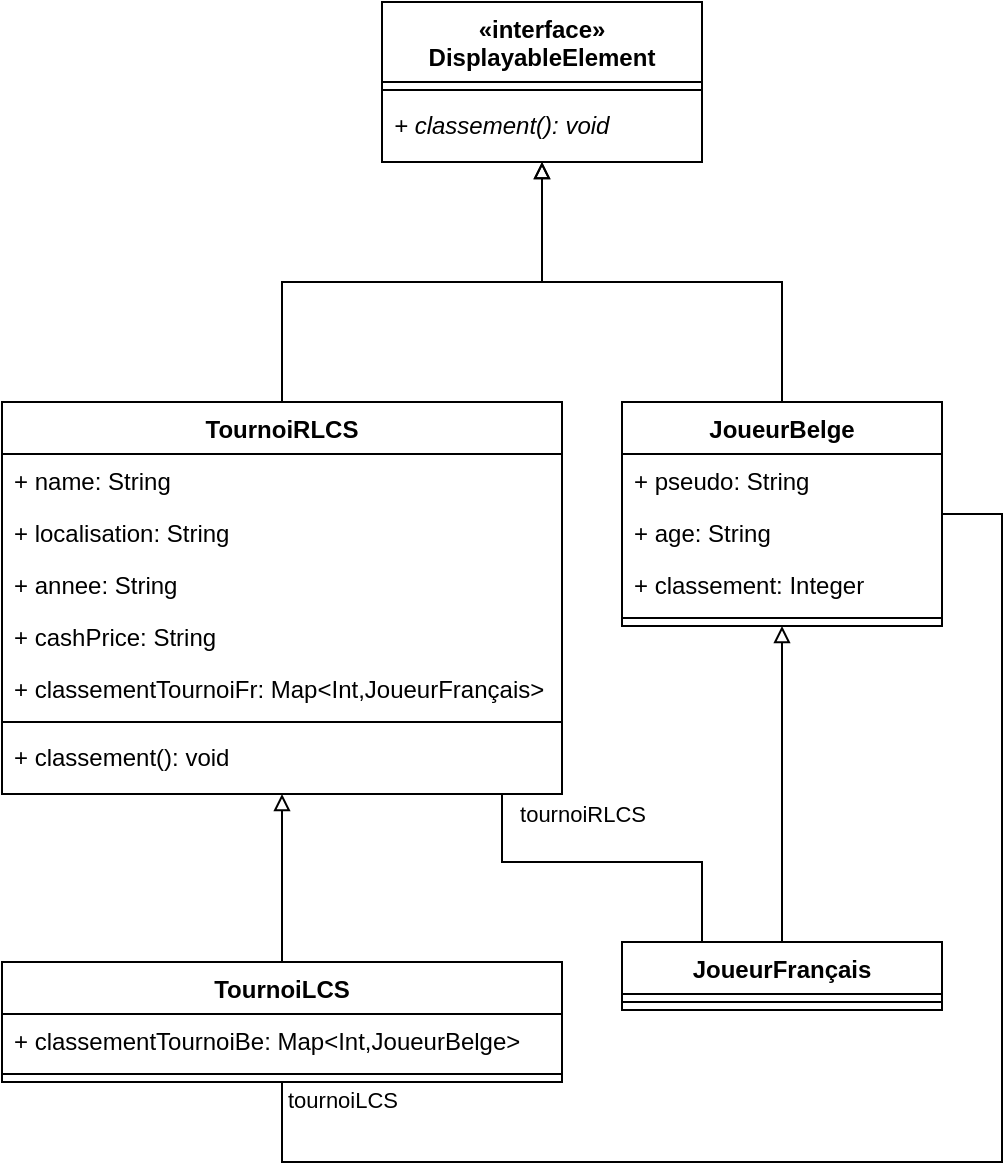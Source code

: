 <mxfile version="15.9.6"><diagram id="v9yNeOFNnCgVB3UhGItJ" name="Page-1"><mxGraphModel dx="1185" dy="620" grid="1" gridSize="10" guides="1" tooltips="1" connect="1" arrows="1" fold="1" page="1" pageScale="1" pageWidth="850" pageHeight="1100" math="0" shadow="0"><root><mxCell id="0"/><mxCell id="1" parent="0"/><mxCell id="_35dP6v2BCY_yb5gRJuz-6" value="«interface»&#10;DisplayableElement" style="swimlane;fontStyle=1;align=center;verticalAlign=top;childLayout=stackLayout;horizontal=1;startSize=40;horizontalStack=0;resizeParent=1;resizeParentMax=0;resizeLast=0;collapsible=1;marginBottom=0;" vertex="1" parent="1"><mxGeometry x="350" y="160" width="160" height="80" as="geometry"/></mxCell><mxCell id="_35dP6v2BCY_yb5gRJuz-8" value="" style="line;strokeWidth=1;fillColor=none;align=left;verticalAlign=middle;spacingTop=-1;spacingLeft=3;spacingRight=3;rotatable=0;labelPosition=right;points=[];portConstraint=eastwest;" vertex="1" parent="_35dP6v2BCY_yb5gRJuz-6"><mxGeometry y="40" width="160" height="8" as="geometry"/></mxCell><mxCell id="_35dP6v2BCY_yb5gRJuz-23" value="+ classement(): void" style="text;strokeColor=none;fillColor=none;align=left;verticalAlign=top;spacingLeft=4;spacingRight=4;overflow=hidden;rotatable=0;points=[[0,0.5],[1,0.5]];portConstraint=eastwest;fontStyle=2" vertex="1" parent="_35dP6v2BCY_yb5gRJuz-6"><mxGeometry y="48" width="160" height="32" as="geometry"/></mxCell><mxCell id="_35dP6v2BCY_yb5gRJuz-12" style="edgeStyle=orthogonalEdgeStyle;rounded=0;orthogonalLoop=1;jettySize=auto;html=1;endArrow=block;endFill=0;" edge="1" parent="1" source="_35dP6v2BCY_yb5gRJuz-10" target="_35dP6v2BCY_yb5gRJuz-6"><mxGeometry relative="1" as="geometry"/></mxCell><mxCell id="_35dP6v2BCY_yb5gRJuz-10" value="TournoiRLCS" style="swimlane;fontStyle=1;align=center;verticalAlign=top;childLayout=stackLayout;horizontal=1;startSize=26;horizontalStack=0;resizeParent=1;resizeParentMax=0;resizeLast=0;collapsible=1;marginBottom=0;" vertex="1" parent="1"><mxGeometry x="160" y="360" width="280" height="196" as="geometry"/></mxCell><mxCell id="_35dP6v2BCY_yb5gRJuz-24" value="+ name: String" style="text;strokeColor=none;fillColor=none;align=left;verticalAlign=top;spacingLeft=4;spacingRight=4;overflow=hidden;rotatable=0;points=[[0,0.5],[1,0.5]];portConstraint=eastwest;" vertex="1" parent="_35dP6v2BCY_yb5gRJuz-10"><mxGeometry y="26" width="280" height="26" as="geometry"/></mxCell><mxCell id="_35dP6v2BCY_yb5gRJuz-28" value="+ localisation: String" style="text;strokeColor=none;fillColor=none;align=left;verticalAlign=top;spacingLeft=4;spacingRight=4;overflow=hidden;rotatable=0;points=[[0,0.5],[1,0.5]];portConstraint=eastwest;" vertex="1" parent="_35dP6v2BCY_yb5gRJuz-10"><mxGeometry y="52" width="280" height="26" as="geometry"/></mxCell><mxCell id="_35dP6v2BCY_yb5gRJuz-30" value="+ annee: String" style="text;strokeColor=none;fillColor=none;align=left;verticalAlign=top;spacingLeft=4;spacingRight=4;overflow=hidden;rotatable=0;points=[[0,0.5],[1,0.5]];portConstraint=eastwest;" vertex="1" parent="_35dP6v2BCY_yb5gRJuz-10"><mxGeometry y="78" width="280" height="26" as="geometry"/></mxCell><mxCell id="_35dP6v2BCY_yb5gRJuz-32" value="+ cashPrice: String" style="text;strokeColor=none;fillColor=none;align=left;verticalAlign=top;spacingLeft=4;spacingRight=4;overflow=hidden;rotatable=0;points=[[0,0.5],[1,0.5]];portConstraint=eastwest;" vertex="1" parent="_35dP6v2BCY_yb5gRJuz-10"><mxGeometry y="104" width="280" height="26" as="geometry"/></mxCell><mxCell id="_35dP6v2BCY_yb5gRJuz-31" value="+ classementTournoiFr: Map&lt;Int,JoueurFrançais&gt;" style="text;strokeColor=none;fillColor=none;align=left;verticalAlign=top;spacingLeft=4;spacingRight=4;overflow=hidden;rotatable=0;points=[[0,0.5],[1,0.5]];portConstraint=eastwest;" vertex="1" parent="_35dP6v2BCY_yb5gRJuz-10"><mxGeometry y="130" width="280" height="26" as="geometry"/></mxCell><mxCell id="_35dP6v2BCY_yb5gRJuz-11" value="" style="line;strokeWidth=1;fillColor=none;align=left;verticalAlign=middle;spacingTop=-1;spacingLeft=3;spacingRight=3;rotatable=0;labelPosition=right;points=[];portConstraint=eastwest;" vertex="1" parent="_35dP6v2BCY_yb5gRJuz-10"><mxGeometry y="156" width="280" height="8" as="geometry"/></mxCell><mxCell id="_35dP6v2BCY_yb5gRJuz-37" value="+ classement(): void" style="text;strokeColor=none;fillColor=none;align=left;verticalAlign=top;spacingLeft=4;spacingRight=4;overflow=hidden;rotatable=0;points=[[0,0.5],[1,0.5]];portConstraint=eastwest;" vertex="1" parent="_35dP6v2BCY_yb5gRJuz-10"><mxGeometry y="164" width="280" height="32" as="geometry"/></mxCell><mxCell id="_35dP6v2BCY_yb5gRJuz-15" style="edgeStyle=orthogonalEdgeStyle;rounded=0;orthogonalLoop=1;jettySize=auto;html=1;endArrow=block;endFill=0;" edge="1" parent="1" source="_35dP6v2BCY_yb5gRJuz-13" target="_35dP6v2BCY_yb5gRJuz-6"><mxGeometry relative="1" as="geometry"/></mxCell><mxCell id="_35dP6v2BCY_yb5gRJuz-45" style="edgeStyle=orthogonalEdgeStyle;rounded=0;orthogonalLoop=1;jettySize=auto;html=1;endArrow=none;endFill=0;" edge="1" parent="1" source="_35dP6v2BCY_yb5gRJuz-13" target="_35dP6v2BCY_yb5gRJuz-16"><mxGeometry relative="1" as="geometry"><Array as="points"><mxPoint x="660" y="416"/><mxPoint x="660" y="740"/><mxPoint x="300" y="740"/></Array></mxGeometry></mxCell><mxCell id="_35dP6v2BCY_yb5gRJuz-46" value="tournoiLCS" style="edgeLabel;html=1;align=center;verticalAlign=middle;resizable=0;points=[];" vertex="1" connectable="0" parent="_35dP6v2BCY_yb5gRJuz-45"><mxGeometry x="0.981" y="-2" relative="1" as="geometry"><mxPoint x="28" y="2" as="offset"/></mxGeometry></mxCell><mxCell id="_35dP6v2BCY_yb5gRJuz-13" value="JoueurBelge" style="swimlane;fontStyle=1;align=center;verticalAlign=top;childLayout=stackLayout;horizontal=1;startSize=26;horizontalStack=0;resizeParent=1;resizeParentMax=0;resizeLast=0;collapsible=1;marginBottom=0;" vertex="1" parent="1"><mxGeometry x="470" y="360" width="160" height="112" as="geometry"/></mxCell><mxCell id="_35dP6v2BCY_yb5gRJuz-39" value="+ pseudo: String" style="text;strokeColor=none;fillColor=none;align=left;verticalAlign=top;spacingLeft=4;spacingRight=4;overflow=hidden;rotatable=0;points=[[0,0.5],[1,0.5]];portConstraint=eastwest;" vertex="1" parent="_35dP6v2BCY_yb5gRJuz-13"><mxGeometry y="26" width="160" height="26" as="geometry"/></mxCell><mxCell id="_35dP6v2BCY_yb5gRJuz-43" value="+ age: String" style="text;strokeColor=none;fillColor=none;align=left;verticalAlign=top;spacingLeft=4;spacingRight=4;overflow=hidden;rotatable=0;points=[[0,0.5],[1,0.5]];portConstraint=eastwest;" vertex="1" parent="_35dP6v2BCY_yb5gRJuz-13"><mxGeometry y="52" width="160" height="26" as="geometry"/></mxCell><mxCell id="_35dP6v2BCY_yb5gRJuz-44" value="+ classement: Integer" style="text;strokeColor=none;fillColor=none;align=left;verticalAlign=top;spacingLeft=4;spacingRight=4;overflow=hidden;rotatable=0;points=[[0,0.5],[1,0.5]];portConstraint=eastwest;" vertex="1" parent="_35dP6v2BCY_yb5gRJuz-13"><mxGeometry y="78" width="160" height="26" as="geometry"/></mxCell><mxCell id="_35dP6v2BCY_yb5gRJuz-14" value="" style="line;strokeWidth=1;fillColor=none;align=left;verticalAlign=middle;spacingTop=-1;spacingLeft=3;spacingRight=3;rotatable=0;labelPosition=right;points=[];portConstraint=eastwest;" vertex="1" parent="_35dP6v2BCY_yb5gRJuz-13"><mxGeometry y="104" width="160" height="8" as="geometry"/></mxCell><mxCell id="_35dP6v2BCY_yb5gRJuz-21" style="edgeStyle=orthogonalEdgeStyle;rounded=0;orthogonalLoop=1;jettySize=auto;html=1;endArrow=block;endFill=0;" edge="1" parent="1" source="_35dP6v2BCY_yb5gRJuz-16" target="_35dP6v2BCY_yb5gRJuz-10"><mxGeometry relative="1" as="geometry"/></mxCell><mxCell id="_35dP6v2BCY_yb5gRJuz-16" value="TournoiLCS" style="swimlane;fontStyle=1;align=center;verticalAlign=top;childLayout=stackLayout;horizontal=1;startSize=26;horizontalStack=0;resizeParent=1;resizeParentMax=0;resizeLast=0;collapsible=1;marginBottom=0;" vertex="1" parent="1"><mxGeometry x="160" y="640" width="280" height="60" as="geometry"/></mxCell><mxCell id="_35dP6v2BCY_yb5gRJuz-38" value="+ classementTournoiBe: Map&lt;Int,JoueurBelge&gt;" style="text;strokeColor=none;fillColor=none;align=left;verticalAlign=top;spacingLeft=4;spacingRight=4;overflow=hidden;rotatable=0;points=[[0,0.5],[1,0.5]];portConstraint=eastwest;" vertex="1" parent="_35dP6v2BCY_yb5gRJuz-16"><mxGeometry y="26" width="280" height="26" as="geometry"/></mxCell><mxCell id="_35dP6v2BCY_yb5gRJuz-17" value="" style="line;strokeWidth=1;fillColor=none;align=left;verticalAlign=middle;spacingTop=-1;spacingLeft=3;spacingRight=3;rotatable=0;labelPosition=right;points=[];portConstraint=eastwest;" vertex="1" parent="_35dP6v2BCY_yb5gRJuz-16"><mxGeometry y="52" width="280" height="8" as="geometry"/></mxCell><mxCell id="_35dP6v2BCY_yb5gRJuz-20" style="edgeStyle=orthogonalEdgeStyle;rounded=0;orthogonalLoop=1;jettySize=auto;html=1;endArrow=block;endFill=0;" edge="1" parent="1" source="_35dP6v2BCY_yb5gRJuz-18" target="_35dP6v2BCY_yb5gRJuz-13"><mxGeometry relative="1" as="geometry"/></mxCell><mxCell id="_35dP6v2BCY_yb5gRJuz-48" style="edgeStyle=orthogonalEdgeStyle;rounded=0;orthogonalLoop=1;jettySize=auto;html=1;endArrow=none;endFill=0;" edge="1" parent="1" source="_35dP6v2BCY_yb5gRJuz-18" target="_35dP6v2BCY_yb5gRJuz-10"><mxGeometry relative="1" as="geometry"><Array as="points"><mxPoint x="510" y="590"/><mxPoint x="410" y="590"/></Array></mxGeometry></mxCell><mxCell id="_35dP6v2BCY_yb5gRJuz-49" value="tournoiRLCS" style="edgeLabel;html=1;align=center;verticalAlign=middle;resizable=0;points=[];" vertex="1" connectable="0" parent="_35dP6v2BCY_yb5gRJuz-48"><mxGeometry x="0.885" y="1" relative="1" as="geometry"><mxPoint x="41" as="offset"/></mxGeometry></mxCell><mxCell id="_35dP6v2BCY_yb5gRJuz-18" value="JoueurFrançais" style="swimlane;fontStyle=1;align=center;verticalAlign=top;childLayout=stackLayout;horizontal=1;startSize=26;horizontalStack=0;resizeParent=1;resizeParentMax=0;resizeLast=0;collapsible=1;marginBottom=0;" vertex="1" parent="1"><mxGeometry x="470" y="630" width="160" height="34" as="geometry"/></mxCell><mxCell id="_35dP6v2BCY_yb5gRJuz-19" value="" style="line;strokeWidth=1;fillColor=none;align=left;verticalAlign=middle;spacingTop=-1;spacingLeft=3;spacingRight=3;rotatable=0;labelPosition=right;points=[];portConstraint=eastwest;" vertex="1" parent="_35dP6v2BCY_yb5gRJuz-18"><mxGeometry y="26" width="160" height="8" as="geometry"/></mxCell></root></mxGraphModel></diagram></mxfile>